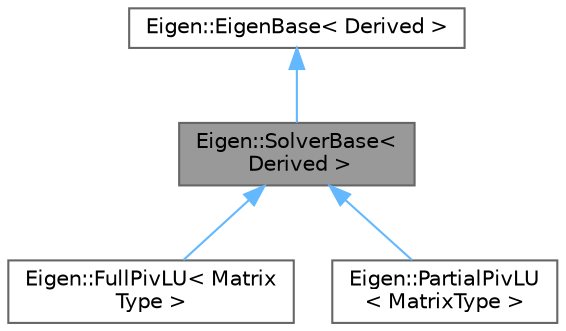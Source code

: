 digraph "Eigen::SolverBase&lt; Derived &gt;"
{
 // LATEX_PDF_SIZE
  bgcolor="transparent";
  edge [fontname=Helvetica,fontsize=10,labelfontname=Helvetica,labelfontsize=10];
  node [fontname=Helvetica,fontsize=10,shape=box,height=0.2,width=0.4];
  Node1 [id="Node000001",label="Eigen::SolverBase\<\l Derived \>",height=0.2,width=0.4,color="gray40", fillcolor="grey60", style="filled", fontcolor="black",tooltip="A base class for matrix decomposition and solvers"];
  Node2 -> Node1 [id="edge1_Node000001_Node000002",dir="back",color="steelblue1",style="solid",tooltip=" "];
  Node2 [id="Node000002",label="Eigen::EigenBase\< Derived \>",height=0.2,width=0.4,color="gray40", fillcolor="white", style="filled",URL="$struct_eigen_1_1_eigen_base.html",tooltip=" "];
  Node1 -> Node3 [id="edge2_Node000001_Node000003",dir="back",color="steelblue1",style="solid",tooltip=" "];
  Node3 [id="Node000003",label="Eigen::FullPivLU\< Matrix\lType \>",height=0.2,width=0.4,color="gray40", fillcolor="white", style="filled",URL="$class_eigen_1_1_full_piv_l_u.html",tooltip=" "];
  Node1 -> Node4 [id="edge3_Node000001_Node000004",dir="back",color="steelblue1",style="solid",tooltip=" "];
  Node4 [id="Node000004",label="Eigen::PartialPivLU\l\< MatrixType \>",height=0.2,width=0.4,color="gray40", fillcolor="white", style="filled",URL="$class_eigen_1_1_partial_piv_l_u.html",tooltip=" "];
}
